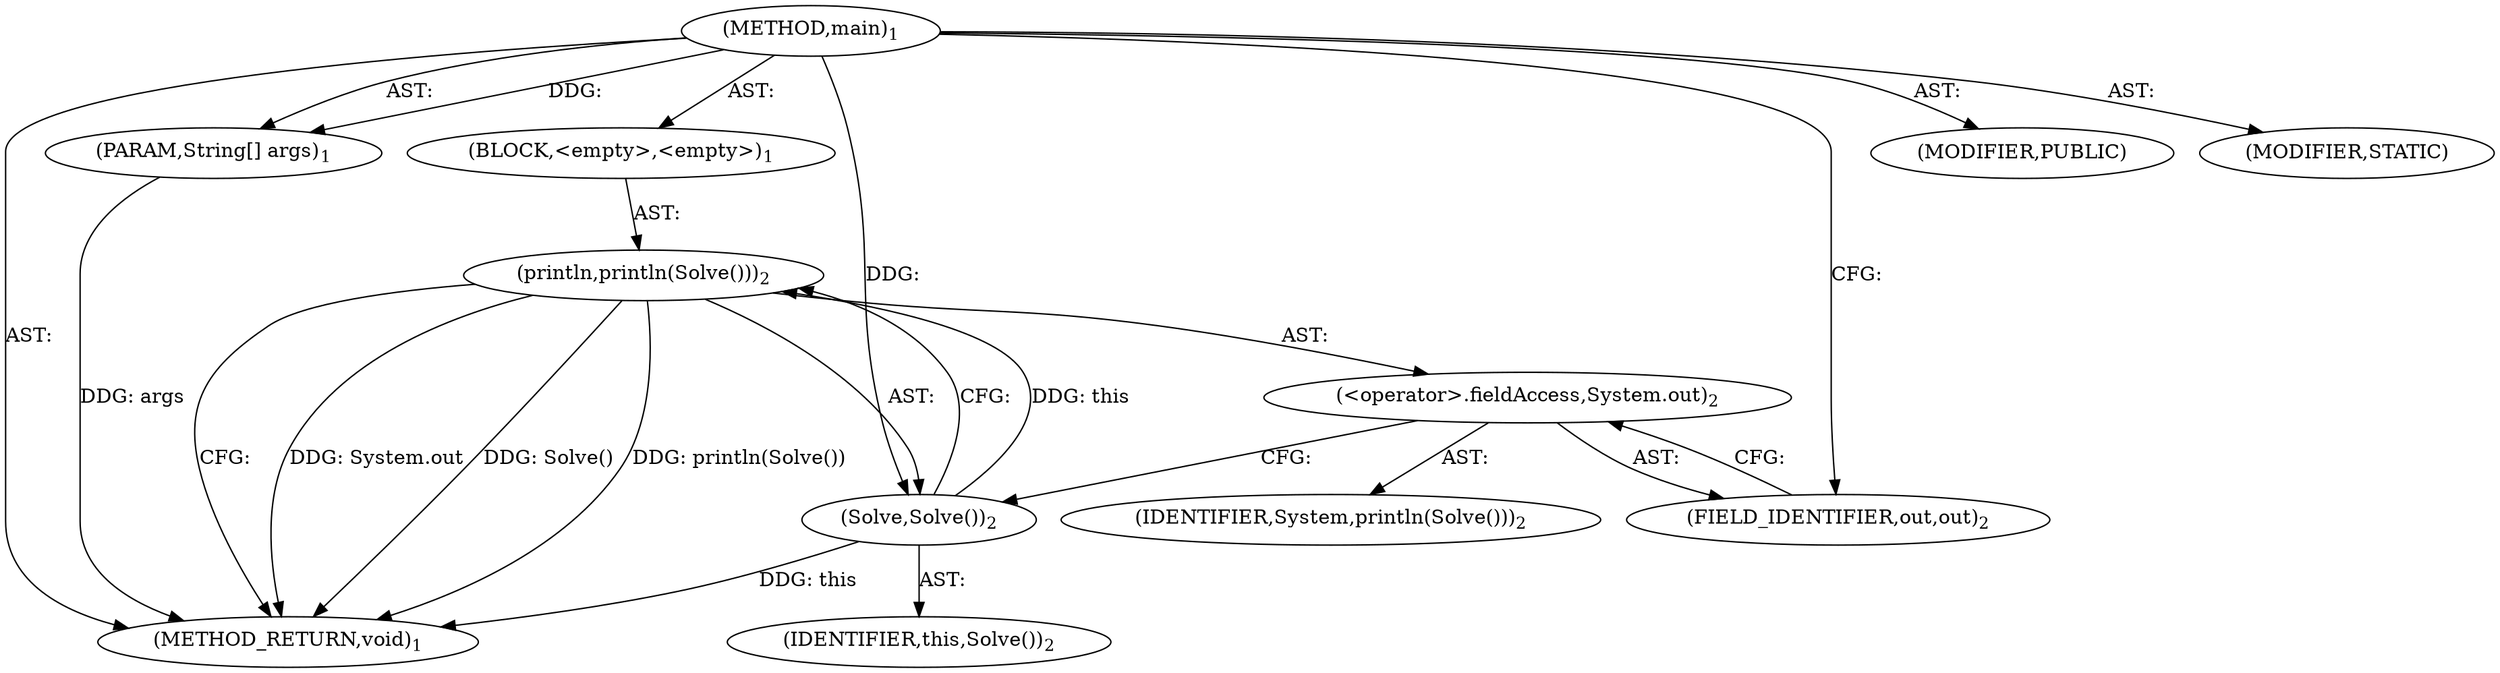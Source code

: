 digraph "main" {  
"17" [label = <(METHOD,main)<SUB>1</SUB>> ]
"18" [label = <(PARAM,String[] args)<SUB>1</SUB>> ]
"19" [label = <(BLOCK,&lt;empty&gt;,&lt;empty&gt;)<SUB>1</SUB>> ]
"20" [label = <(println,println(Solve()))<SUB>2</SUB>> ]
"21" [label = <(&lt;operator&gt;.fieldAccess,System.out)<SUB>2</SUB>> ]
"22" [label = <(IDENTIFIER,System,println(Solve()))<SUB>2</SUB>> ]
"23" [label = <(FIELD_IDENTIFIER,out,out)<SUB>2</SUB>> ]
"24" [label = <(Solve,Solve())<SUB>2</SUB>> ]
"25" [label = <(IDENTIFIER,this,Solve())<SUB>2</SUB>> ]
"26" [label = <(MODIFIER,PUBLIC)> ]
"27" [label = <(MODIFIER,STATIC)> ]
"28" [label = <(METHOD_RETURN,void)<SUB>1</SUB>> ]
  "17" -> "18"  [ label = "AST: "] 
  "17" -> "19"  [ label = "AST: "] 
  "17" -> "26"  [ label = "AST: "] 
  "17" -> "27"  [ label = "AST: "] 
  "17" -> "28"  [ label = "AST: "] 
  "19" -> "20"  [ label = "AST: "] 
  "20" -> "21"  [ label = "AST: "] 
  "20" -> "24"  [ label = "AST: "] 
  "21" -> "22"  [ label = "AST: "] 
  "21" -> "23"  [ label = "AST: "] 
  "24" -> "25"  [ label = "AST: "] 
  "20" -> "28"  [ label = "CFG: "] 
  "21" -> "24"  [ label = "CFG: "] 
  "24" -> "20"  [ label = "CFG: "] 
  "23" -> "21"  [ label = "CFG: "] 
  "17" -> "23"  [ label = "CFG: "] 
  "18" -> "28"  [ label = "DDG: args"] 
  "20" -> "28"  [ label = "DDG: System.out"] 
  "20" -> "28"  [ label = "DDG: Solve()"] 
  "20" -> "28"  [ label = "DDG: println(Solve())"] 
  "24" -> "28"  [ label = "DDG: this"] 
  "17" -> "18"  [ label = "DDG: "] 
  "24" -> "20"  [ label = "DDG: this"] 
  "17" -> "24"  [ label = "DDG: "] 
}
